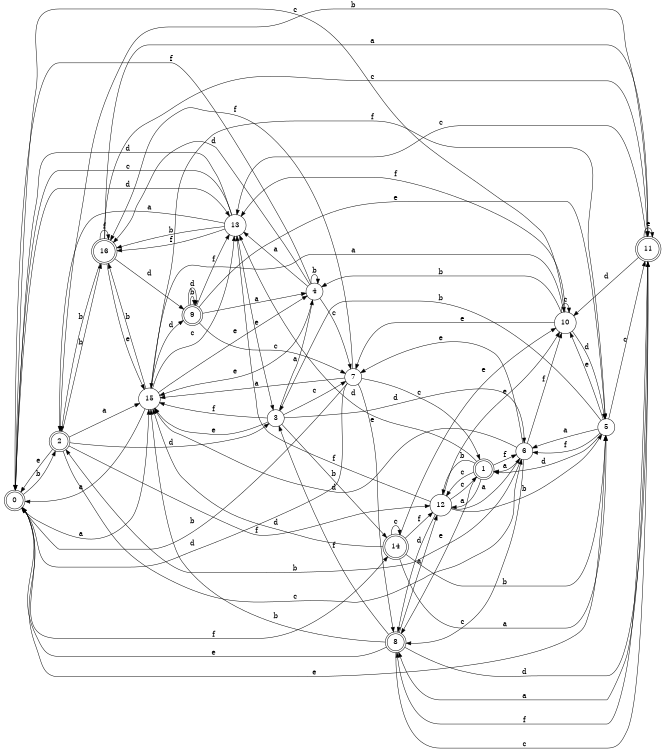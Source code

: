 digraph n14_1 {
__start0 [label="" shape="none"];

rankdir=LR;
size="8,5";

s0 [style="rounded,filled", color="black", fillcolor="white" shape="doublecircle", label="0"];
s1 [style="rounded,filled", color="black", fillcolor="white" shape="doublecircle", label="1"];
s2 [style="rounded,filled", color="black", fillcolor="white" shape="doublecircle", label="2"];
s3 [style="filled", color="black", fillcolor="white" shape="circle", label="3"];
s4 [style="filled", color="black", fillcolor="white" shape="circle", label="4"];
s5 [style="filled", color="black", fillcolor="white" shape="circle", label="5"];
s6 [style="filled", color="black", fillcolor="white" shape="circle", label="6"];
s7 [style="filled", color="black", fillcolor="white" shape="circle", label="7"];
s8 [style="rounded,filled", color="black", fillcolor="white" shape="doublecircle", label="8"];
s9 [style="rounded,filled", color="black", fillcolor="white" shape="doublecircle", label="9"];
s10 [style="filled", color="black", fillcolor="white" shape="circle", label="10"];
s11 [style="rounded,filled", color="black", fillcolor="white" shape="doublecircle", label="11"];
s12 [style="filled", color="black", fillcolor="white" shape="circle", label="12"];
s13 [style="filled", color="black", fillcolor="white" shape="circle", label="13"];
s14 [style="rounded,filled", color="black", fillcolor="white" shape="doublecircle", label="14"];
s15 [style="filled", color="black", fillcolor="white" shape="circle", label="15"];
s16 [style="rounded,filled", color="black", fillcolor="white" shape="doublecircle", label="16"];
s0 -> s15 [label="a"];
s0 -> s2 [label="b"];
s0 -> s10 [label="c"];
s0 -> s13 [label="d"];
s0 -> s5 [label="e"];
s0 -> s14 [label="f"];
s1 -> s12 [label="a"];
s1 -> s12 [label="b"];
s1 -> s12 [label="c"];
s1 -> s13 [label="d"];
s1 -> s8 [label="e"];
s1 -> s6 [label="f"];
s2 -> s15 [label="a"];
s2 -> s16 [label="b"];
s2 -> s6 [label="c"];
s2 -> s3 [label="d"];
s2 -> s0 [label="e"];
s2 -> s12 [label="f"];
s3 -> s4 [label="a"];
s3 -> s14 [label="b"];
s3 -> s7 [label="c"];
s3 -> s6 [label="d"];
s3 -> s15 [label="e"];
s3 -> s15 [label="f"];
s4 -> s13 [label="a"];
s4 -> s4 [label="b"];
s4 -> s7 [label="c"];
s4 -> s16 [label="d"];
s4 -> s15 [label="e"];
s4 -> s0 [label="f"];
s5 -> s6 [label="a"];
s5 -> s3 [label="b"];
s5 -> s11 [label="c"];
s5 -> s1 [label="d"];
s5 -> s10 [label="e"];
s5 -> s6 [label="f"];
s6 -> s1 [label="a"];
s6 -> s2 [label="b"];
s6 -> s8 [label="c"];
s6 -> s15 [label="d"];
s6 -> s7 [label="e"];
s6 -> s10 [label="f"];
s7 -> s15 [label="a"];
s7 -> s0 [label="b"];
s7 -> s1 [label="c"];
s7 -> s0 [label="d"];
s7 -> s8 [label="e"];
s7 -> s16 [label="f"];
s8 -> s12 [label="a"];
s8 -> s15 [label="b"];
s8 -> s11 [label="c"];
s8 -> s11 [label="d"];
s8 -> s0 [label="e"];
s8 -> s3 [label="f"];
s9 -> s4 [label="a"];
s9 -> s9 [label="b"];
s9 -> s7 [label="c"];
s9 -> s9 [label="d"];
s9 -> s5 [label="e"];
s9 -> s13 [label="f"];
s10 -> s15 [label="a"];
s10 -> s4 [label="b"];
s10 -> s10 [label="c"];
s10 -> s5 [label="d"];
s10 -> s7 [label="e"];
s10 -> s13 [label="f"];
s11 -> s8 [label="a"];
s11 -> s2 [label="b"];
s11 -> s13 [label="c"];
s11 -> s10 [label="d"];
s11 -> s11 [label="e"];
s11 -> s8 [label="f"];
s12 -> s6 [label="a"];
s12 -> s5 [label="b"];
s12 -> s1 [label="c"];
s12 -> s8 [label="d"];
s12 -> s10 [label="e"];
s12 -> s13 [label="f"];
s13 -> s2 [label="a"];
s13 -> s16 [label="b"];
s13 -> s0 [label="c"];
s13 -> s0 [label="d"];
s13 -> s3 [label="e"];
s13 -> s16 [label="f"];
s14 -> s5 [label="a"];
s14 -> s5 [label="b"];
s14 -> s14 [label="c"];
s14 -> s15 [label="d"];
s14 -> s10 [label="e"];
s14 -> s12 [label="f"];
s15 -> s0 [label="a"];
s15 -> s16 [label="b"];
s15 -> s13 [label="c"];
s15 -> s9 [label="d"];
s15 -> s4 [label="e"];
s15 -> s5 [label="f"];
s16 -> s11 [label="a"];
s16 -> s2 [label="b"];
s16 -> s11 [label="c"];
s16 -> s9 [label="d"];
s16 -> s15 [label="e"];
s16 -> s16 [label="f"];

}